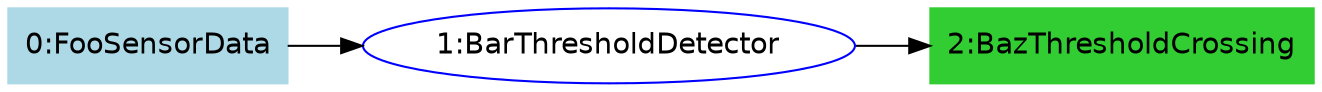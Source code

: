 digraph GraphAnalyzer {
    rankdir = "LR";
    node[fontname=Helvetica];
    size="12,5";
    "FooSensorData" [label="0:FooSensorData",style=filled, shape=box, color=lightblue];
        "FooSensorData" -> "BarThresholdDetector";
        "BarThresholdDetector" -> "BazThresholdCrossing";
    "BazThresholdCrossing" [label="2:BazThresholdCrossing",style=filled, shape=box, color=limegreen];
    "BarThresholdDetector" [label="1:BarThresholdDetector", color=blue];
}
